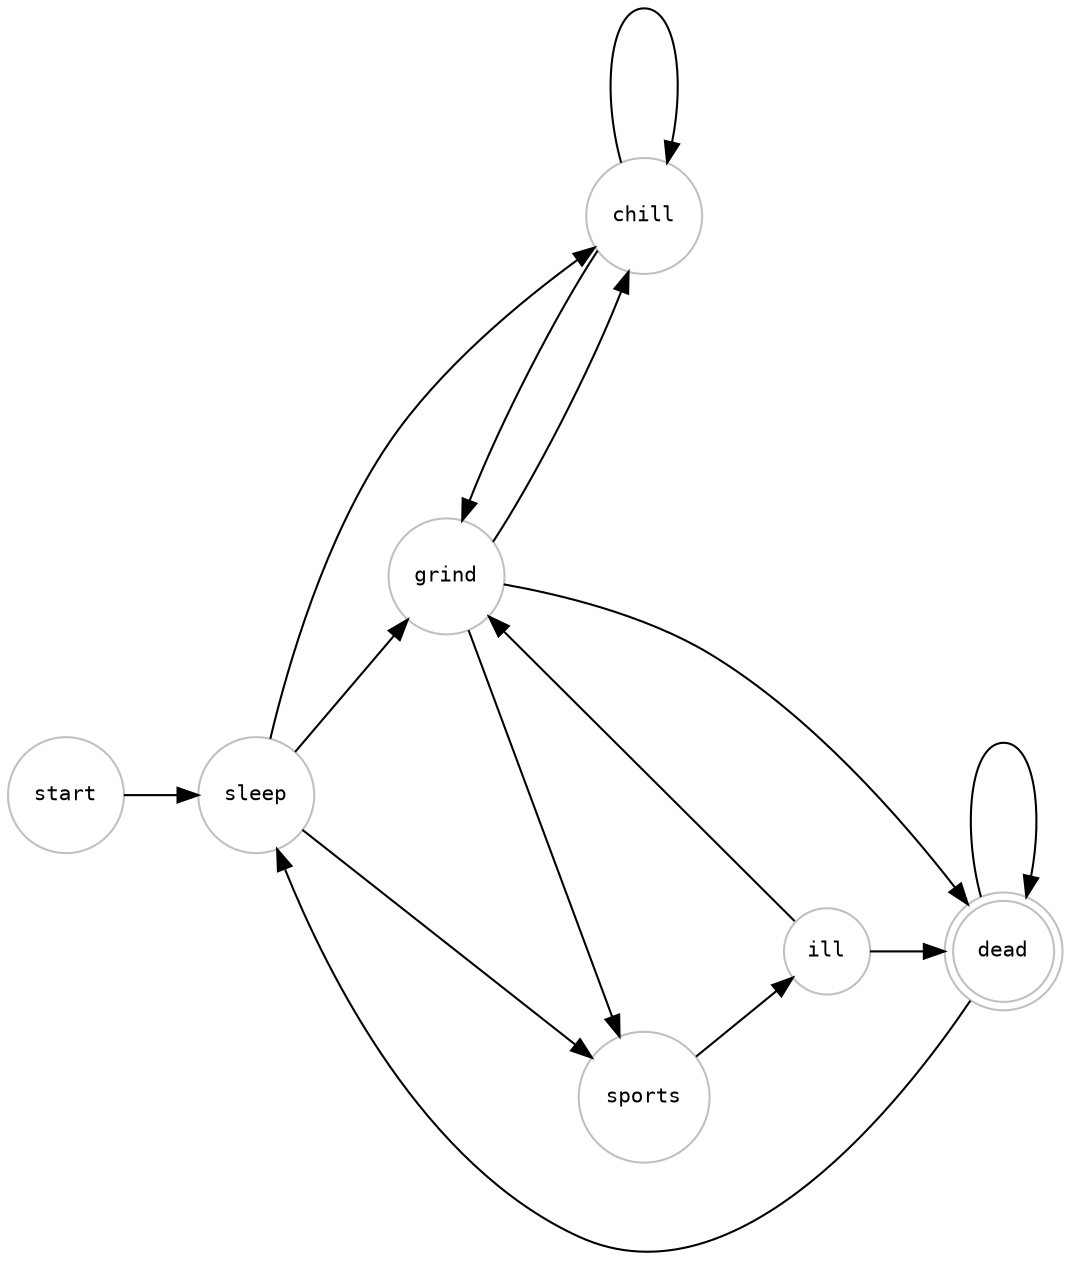 digraph G {
    graph [rankdir=LR fontcolor=black fontname="monospace" nodesep=1.0 size="7.75,10.25"]
    node [fontname="monospace" fontsize=10 color = "grey"]
    edge [fontname="monospace" color="black" fontsize=10]

    Q0 [label="sleep" shape="circle"]
    Q1 [label="grind" shape="circle"]
    Q2 [label="chill" shape="circle"]
    Q3 [label="sports" shape="circle"]
    Q4 [label="ill" shape="circle"]
    Q5 [label="dead" shape="doublecircle"]
    Q6 [label="start" shape="circle"]

    Q6 -> Q0
    Q0 -> Q1
    Q0 -> Q3
    Q0 -> Q2
    Q1 -> Q3
    Q1 -> Q2
    Q1 -> Q5
    Q4 -> Q5
    Q3 -> Q4
    Q2 -> Q1
    Q2 -> Q2
    Q4 -> Q1
    Q5 -> Q5
    Q5 -> Q0
}